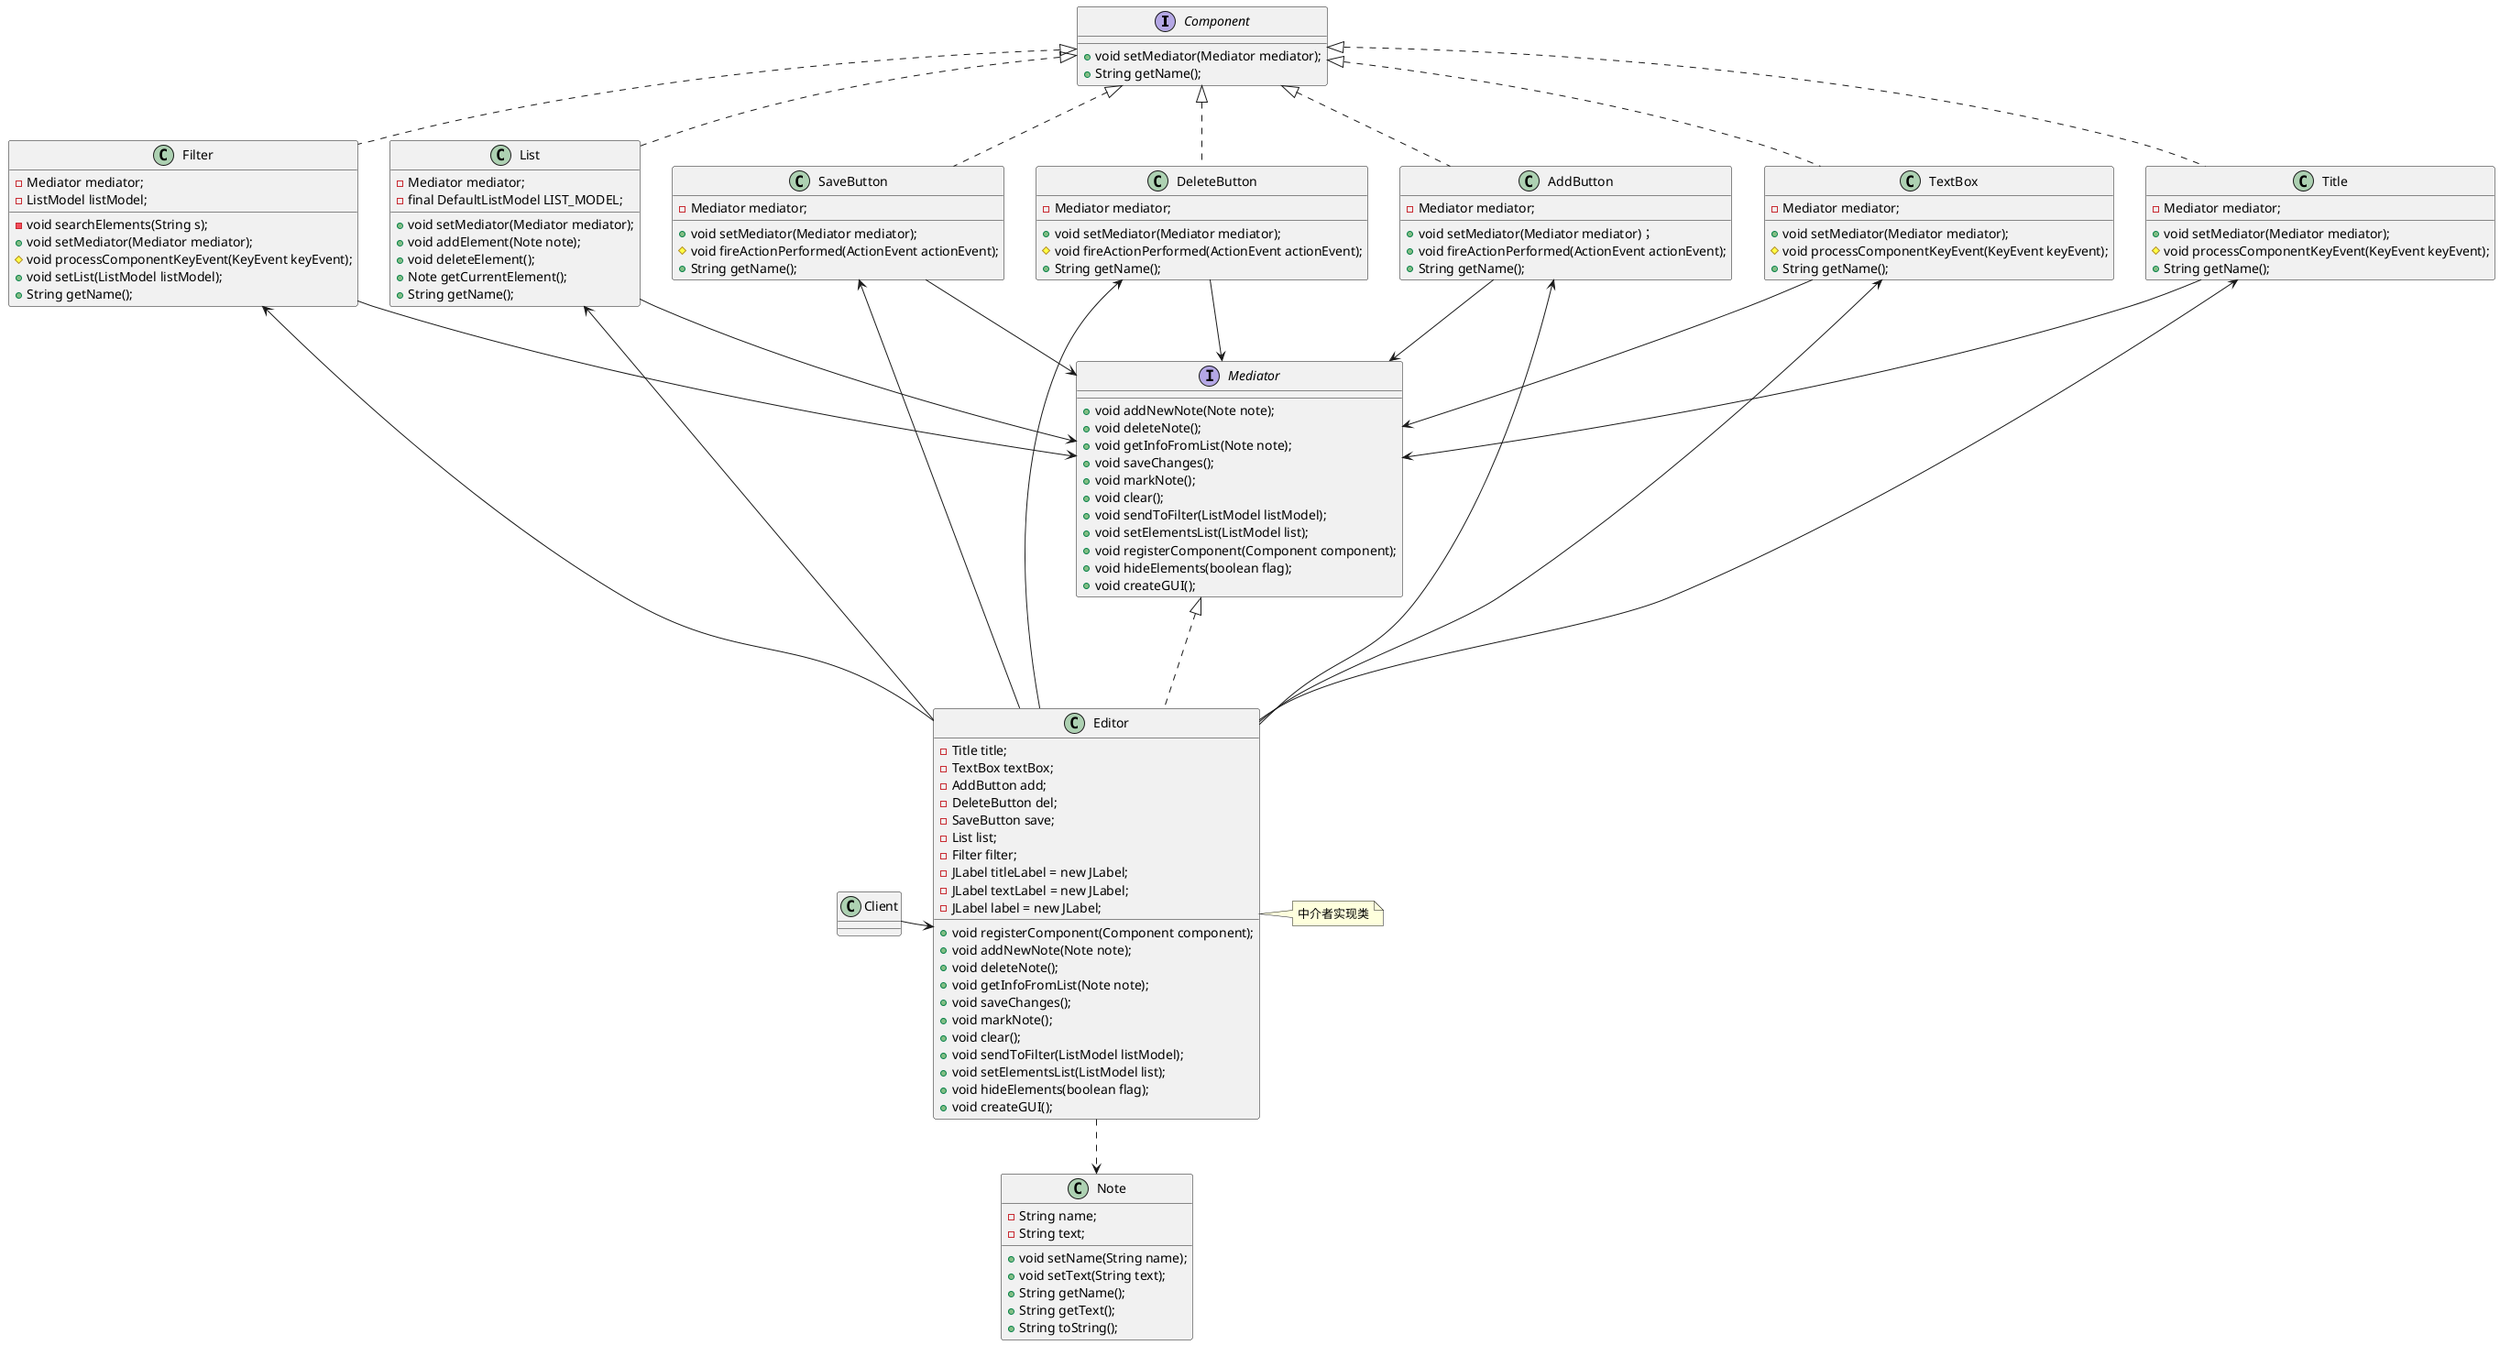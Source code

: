 @startuml
/'组件接口'/
interface Component{
  + void setMediator(Mediator mediator);
  + String getName();
}

/'Add按钮'/
class AddButton{
  - Mediator mediator;

  + void setMediator(Mediator mediator)；
  + void fireActionPerformed(ActionEvent actionEvent);
  + String getName();
}
AddButton .up.|> Component
AddButton -down-> Mediator


/'删除按钮'/
class DeleteButton{
  - Mediator mediator;

  + void setMediator(Mediator mediator);
  # void fireActionPerformed(ActionEvent actionEvent);
  + String getName();
}
DeleteButton .up.|> Component
DeleteButton -down-> Mediator

/'过滤器'/
class Filter{
  - Mediator mediator;
  - ListModel listModel;

  - void searchElements(String s);
  + void setMediator(Mediator mediator);
  # void processComponentKeyEvent(KeyEvent keyEvent);
  + void setList(ListModel listModel);
  + String getName();
}
Filter .up.|> Component
Filter -down-> Mediator

/'列表'/
class List{
  - Mediator mediator;
  - final DefaultListModel LIST_MODEL;

  + void setMediator(Mediator mediator);
  + void addElement(Note note);
  + void deleteElement();
  + Note getCurrentElement();
  + String getName();
}
List .up.|> Component
List -down-> Mediator

/'保存按钮'/
class SaveButton{
  - Mediator mediator;

  + void setMediator(Mediator mediator);
  # void fireActionPerformed(ActionEvent actionEvent);
  + String getName();
}
SaveButton .up.|> Component
SaveButton -down-> Mediator

/'测试盒'/
class TextBox{
  - Mediator mediator;

  + void setMediator(Mediator mediator);
  # void processComponentKeyEvent(KeyEvent keyEvent);
  + String getName();
}
TextBox .up.|> Component
TextBox -down-> Mediator

/'标题'/
class Title{
  - Mediator mediator;

  + void setMediator(Mediator mediator);
  # void processComponentKeyEvent(KeyEvent keyEvent);
  + String getName();
}
Title .up.|> Component
Title -down-> Mediator

/'定义通用的中介者接口'/
interface Mediator{
  + void addNewNote(Note note);
  + void deleteNote();
  + void getInfoFromList(Note note);
  + void saveChanges();
  + void markNote();
  + void clear();
  + void sendToFilter(ListModel listModel);
  + void setElementsList(ListModel list);
  + void registerComponent(Component component);
  + void hideElements(boolean flag);
  + void createGUI();
}

/'编辑器中介'/
class Editor{
  - Title title;
  - TextBox textBox;
  - AddButton add;
  - DeleteButton del;
  - SaveButton save;
  - List list;
  - Filter filter;
  - JLabel titleLabel = new JLabel;
  - JLabel textLabel = new JLabel;
  - JLabel label = new JLabel;

  + void registerComponent(Component component);
  + void addNewNote(Note note);
  + void deleteNote();
  + void getInfoFromList(Note note);
  + void saveChanges();
  + void markNote();
  + void clear();
  + void sendToFilter(ListModel listModel);
  + void setElementsList(ListModel list);
  + void hideElements(boolean flag);
  + void createGUI();
}
Editor ..up.|> Mediator
Editor .down.> Note
Editor -up-> Title
Editor -up-> TextBox
Editor -up-> AddButton
Editor -up-> DeleteButton
Editor -up-> SaveButton
Editor -up-> List
Editor -up-> Filter
note right of Editor: 中介者实现类

/'笔记'/
class Note{
  - String name;
  - String text;

  + void setName(String name);
  + void setText(String text);
  + String getName();
  + String getText();
  + String toString();
}

/'客户端代码'/
class Client{

}
Client -right-> Editor

/'布局'/
Client -[hidden]> Editor

@enduml
